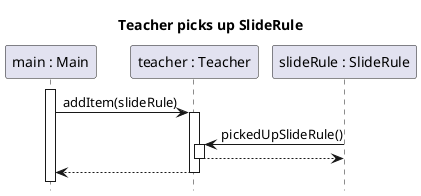 @startuml item-code-of-studies-use

title Teacher picks up SlideRule
hide footbox

participant "main : Main" as main
participant "teacher : Teacher" as teacher
participant "slideRule : SlideRule" as slide
activate main

main-> teacher ++: addItem(slideRule)
	slide -> teacher ++: pickedUpSlideRule()
    return
return


@enduml
